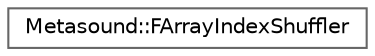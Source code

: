 digraph "Graphical Class Hierarchy"
{
 // INTERACTIVE_SVG=YES
 // LATEX_PDF_SIZE
  bgcolor="transparent";
  edge [fontname=Helvetica,fontsize=10,labelfontname=Helvetica,labelfontsize=10];
  node [fontname=Helvetica,fontsize=10,shape=box,height=0.2,width=0.4];
  rankdir="LR";
  Node0 [id="Node000000",label="Metasound::FArrayIndexShuffler",height=0.2,width=0.4,color="grey40", fillcolor="white", style="filled",URL="$dc/d7c/classMetasound_1_1FArrayIndexShuffler.html",tooltip=" "];
}
